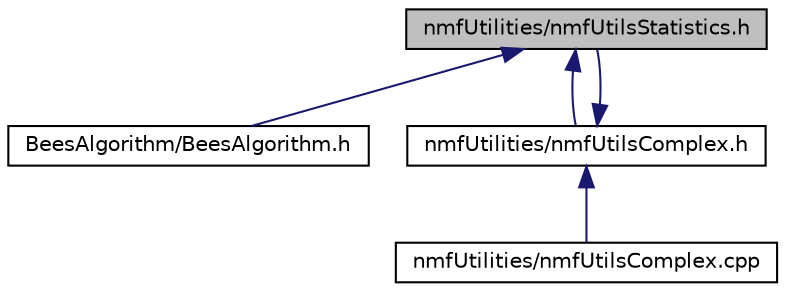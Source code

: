 digraph "nmfUtilities/nmfUtilsStatistics.h"
{
 // LATEX_PDF_SIZE
  edge [fontname="Helvetica",fontsize="10",labelfontname="Helvetica",labelfontsize="10"];
  node [fontname="Helvetica",fontsize="10",shape=record];
  Node1 [label="nmfUtilities/nmfUtilsStatistics.h",height=0.2,width=0.4,color="black", fillcolor="grey75", style="filled", fontcolor="black",tooltip="This header file defines multi-species statistical utility functions."];
  Node1 -> Node2 [dir="back",color="midnightblue",fontsize="10",style="solid",fontname="Helvetica"];
  Node2 [label="BeesAlgorithm/BeesAlgorithm.h",height=0.2,width=0.4,color="black", fillcolor="white", style="filled",URL="$_bees_algorithm_8h_source.html",tooltip=" "];
  Node1 -> Node3 [dir="back",color="midnightblue",fontsize="10",style="solid",fontname="Helvetica"];
  Node3 [label="nmfUtilities/nmfUtilsComplex.h",height=0.2,width=0.4,color="black", fillcolor="white", style="filled",URL="$nmf_utils_complex_8h.html",tooltip="These routines were originally from Complex2.bas."];
  Node3 -> Node4 [dir="back",color="midnightblue",fontsize="10",style="solid",fontname="Helvetica"];
  Node4 [label="nmfUtilities/nmfUtilsComplex.cpp",height=0.2,width=0.4,color="black", fillcolor="white", style="filled",URL="$nmf_utils_complex_8cpp.html",tooltip="These routines were originally from Complex2.bas."];
  Node3 -> Node1 [dir="back",color="midnightblue",fontsize="10",style="solid",fontname="Helvetica"];
}
